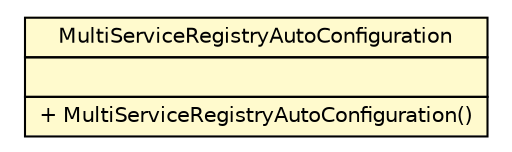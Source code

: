#!/usr/local/bin/dot
#
# Class diagram 
# Generated by UMLGraph version R5_6-24-gf6e263 (http://www.umlgraph.org/)
#

digraph G {
	edge [fontname="Helvetica",fontsize=10,labelfontname="Helvetica",labelfontsize=10];
	node [fontname="Helvetica",fontsize=10,shape=plaintext];
	nodesep=0.25;
	ranksep=0.5;
	// org.springframework.cloud.client.serviceregistry.MultiServiceRegistryAutoConfiguration
	c48 [label=<<table title="org.springframework.cloud.client.serviceregistry.MultiServiceRegistryAutoConfiguration" border="0" cellborder="1" cellspacing="0" cellpadding="2" port="p" bgcolor="lemonChiffon" href="./MultiServiceRegistryAutoConfiguration.html">
		<tr><td><table border="0" cellspacing="0" cellpadding="1">
<tr><td align="center" balign="center"> MultiServiceRegistryAutoConfiguration </td></tr>
		</table></td></tr>
		<tr><td><table border="0" cellspacing="0" cellpadding="1">
<tr><td align="left" balign="left">  </td></tr>
		</table></td></tr>
		<tr><td><table border="0" cellspacing="0" cellpadding="1">
<tr><td align="left" balign="left"> + MultiServiceRegistryAutoConfiguration() </td></tr>
		</table></td></tr>
		</table>>, URL="./MultiServiceRegistryAutoConfiguration.html", fontname="Helvetica", fontcolor="black", fontsize=10.0];
}

